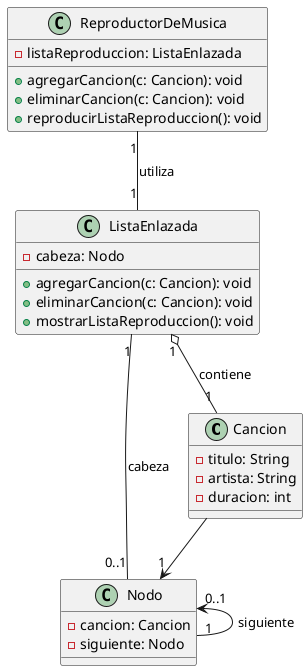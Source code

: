 @startuml

class Cancion {
  - titulo: String
  - artista: String
  - duracion: int
}

class Nodo {
  - cancion: Cancion
  - siguiente: Nodo
}

class ListaEnlazada {
  - cabeza: Nodo
  + agregarCancion(c: Cancion): void
  + eliminarCancion(c: Cancion): void
  + mostrarListaReproduccion(): void
}

class ReproductorDeMusica {
  - listaReproduccion: ListaEnlazada
  + agregarCancion(c: Cancion): void
  + eliminarCancion(c: Cancion): void
  + reproducirListaReproduccion(): void
}

Cancion --> "1" Nodo
Nodo "1" -up-> "0..1" Nodo : siguiente
ListaEnlazada "1" -- "0..1" Nodo : cabeza
ListaEnlazada "1" o-- "1" Cancion : contiene
ReproductorDeMusica "1" -- "1" ListaEnlazada : utiliza

@enduml
